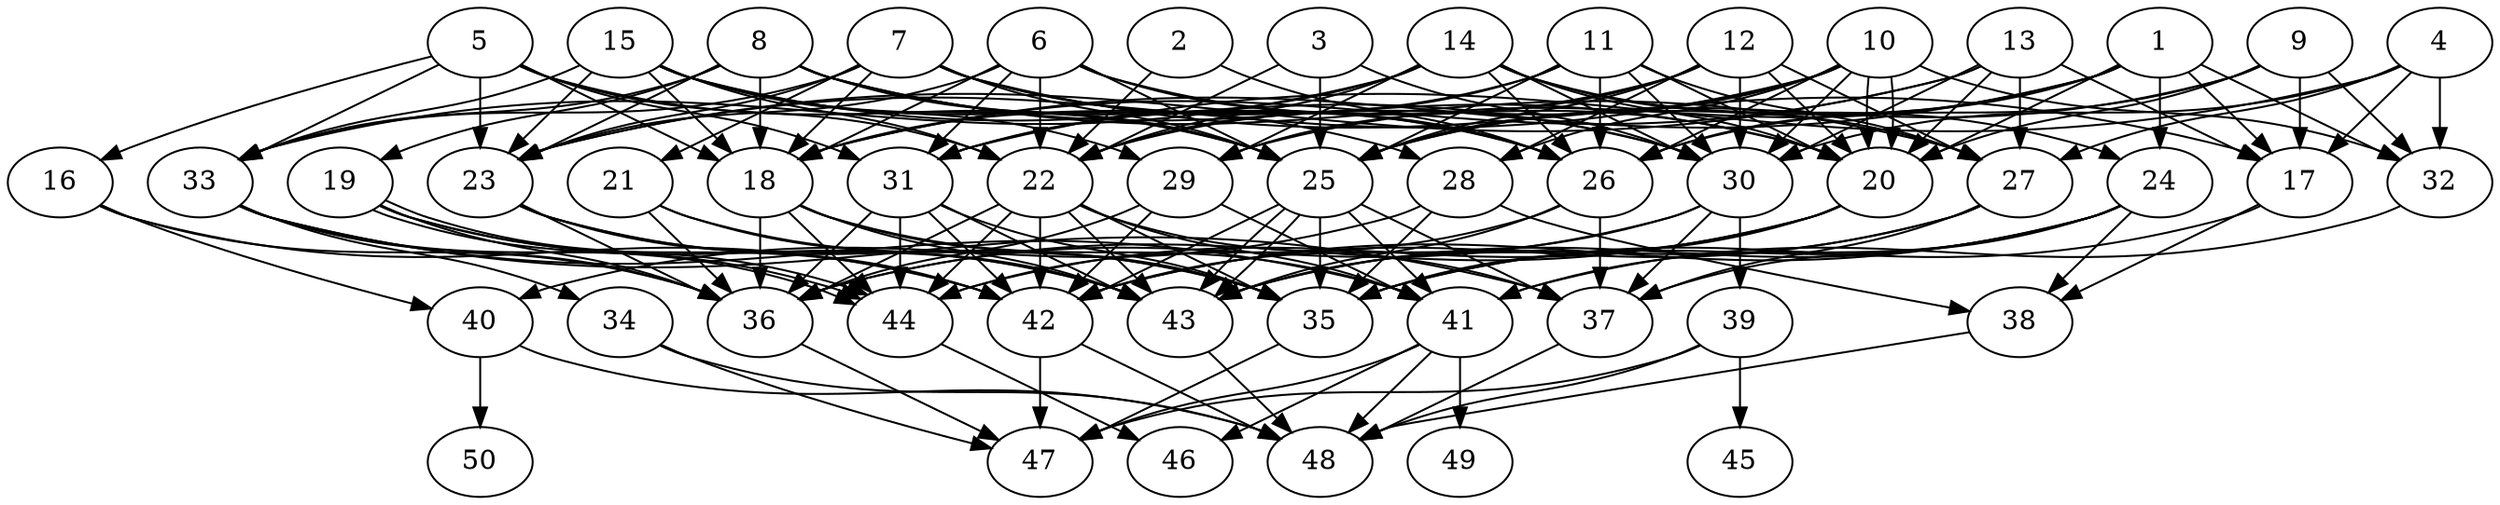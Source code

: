 // DAG automatically generated by daggen at Thu Oct  3 14:07:58 2019
// ./daggen --dot -n 50 --ccr 0.5 --fat 0.7 --regular 0.5 --density 0.7 --mindata 5242880 --maxdata 52428800 
digraph G {
  1 [size="96149504", alpha="0.03", expect_size="48074752"] 
  1 -> 17 [size ="48074752"]
  1 -> 18 [size ="48074752"]
  1 -> 20 [size ="48074752"]
  1 -> 24 [size ="48074752"]
  1 -> 25 [size ="48074752"]
  1 -> 26 [size ="48074752"]
  1 -> 29 [size ="48074752"]
  1 -> 32 [size ="48074752"]
  2 [size="47560704", alpha="0.03", expect_size="23780352"] 
  2 -> 22 [size ="23780352"]
  2 -> 26 [size ="23780352"]
  3 [size="62660608", alpha="0.18", expect_size="31330304"] 
  3 -> 22 [size ="31330304"]
  3 -> 25 [size ="31330304"]
  3 -> 30 [size ="31330304"]
  4 [size="78401536", alpha="0.05", expect_size="39200768"] 
  4 -> 17 [size ="39200768"]
  4 -> 27 [size ="39200768"]
  4 -> 30 [size ="39200768"]
  4 -> 31 [size ="39200768"]
  4 -> 32 [size ="39200768"]
  5 [size="27183104", alpha="0.05", expect_size="13591552"] 
  5 -> 16 [size ="13591552"]
  5 -> 18 [size ="13591552"]
  5 -> 22 [size ="13591552"]
  5 -> 23 [size ="13591552"]
  5 -> 25 [size ="13591552"]
  5 -> 31 [size ="13591552"]
  5 -> 33 [size ="13591552"]
  6 [size="65673216", alpha="0.10", expect_size="32836608"] 
  6 -> 18 [size ="32836608"]
  6 -> 20 [size ="32836608"]
  6 -> 22 [size ="32836608"]
  6 -> 23 [size ="32836608"]
  6 -> 25 [size ="32836608"]
  6 -> 26 [size ="32836608"]
  6 -> 31 [size ="32836608"]
  7 [size="39761920", alpha="0.19", expect_size="19880960"] 
  7 -> 17 [size ="19880960"]
  7 -> 18 [size ="19880960"]
  7 -> 21 [size ="19880960"]
  7 -> 23 [size ="19880960"]
  7 -> 25 [size ="19880960"]
  7 -> 26 [size ="19880960"]
  7 -> 30 [size ="19880960"]
  7 -> 33 [size ="19880960"]
  8 [size="56436736", alpha="0.10", expect_size="28218368"] 
  8 -> 18 [size ="28218368"]
  8 -> 19 [size ="28218368"]
  8 -> 20 [size ="28218368"]
  8 -> 23 [size ="28218368"]
  8 -> 25 [size ="28218368"]
  8 -> 26 [size ="28218368"]
  8 -> 27 [size ="28218368"]
  8 -> 33 [size ="28218368"]
  9 [size="62339072", alpha="0.08", expect_size="31169536"] 
  9 -> 17 [size ="31169536"]
  9 -> 20 [size ="31169536"]
  9 -> 25 [size ="31169536"]
  9 -> 26 [size ="31169536"]
  9 -> 32 [size ="31169536"]
  10 [size="19959808", alpha="0.14", expect_size="9979904"] 
  10 -> 20 [size ="9979904"]
  10 -> 20 [size ="9979904"]
  10 -> 22 [size ="9979904"]
  10 -> 23 [size ="9979904"]
  10 -> 25 [size ="9979904"]
  10 -> 26 [size ="9979904"]
  10 -> 28 [size ="9979904"]
  10 -> 30 [size ="9979904"]
  10 -> 32 [size ="9979904"]
  11 [size="65822720", alpha="0.13", expect_size="32911360"] 
  11 -> 20 [size ="32911360"]
  11 -> 22 [size ="32911360"]
  11 -> 25 [size ="32911360"]
  11 -> 26 [size ="32911360"]
  11 -> 27 [size ="32911360"]
  11 -> 30 [size ="32911360"]
  11 -> 31 [size ="32911360"]
  12 [size="81868800", alpha="0.05", expect_size="40934400"] 
  12 -> 20 [size ="40934400"]
  12 -> 25 [size ="40934400"]
  12 -> 27 [size ="40934400"]
  12 -> 28 [size ="40934400"]
  12 -> 29 [size ="40934400"]
  12 -> 30 [size ="40934400"]
  12 -> 31 [size ="40934400"]
  13 [size="97974272", alpha="0.20", expect_size="48987136"] 
  13 -> 17 [size ="48987136"]
  13 -> 18 [size ="48987136"]
  13 -> 20 [size ="48987136"]
  13 -> 23 [size ="48987136"]
  13 -> 27 [size ="48987136"]
  13 -> 30 [size ="48987136"]
  14 [size="89108480", alpha="0.04", expect_size="44554240"] 
  14 -> 18 [size ="44554240"]
  14 -> 20 [size ="44554240"]
  14 -> 22 [size ="44554240"]
  14 -> 24 [size ="44554240"]
  14 -> 26 [size ="44554240"]
  14 -> 27 [size ="44554240"]
  14 -> 29 [size ="44554240"]
  14 -> 30 [size ="44554240"]
  14 -> 33 [size ="44554240"]
  15 [size="17534976", alpha="0.04", expect_size="8767488"] 
  15 -> 18 [size ="8767488"]
  15 -> 22 [size ="8767488"]
  15 -> 23 [size ="8767488"]
  15 -> 25 [size ="8767488"]
  15 -> 28 [size ="8767488"]
  15 -> 29 [size ="8767488"]
  15 -> 30 [size ="8767488"]
  15 -> 33 [size ="8767488"]
  16 [size="42135552", alpha="0.00", expect_size="21067776"] 
  16 -> 36 [size ="21067776"]
  16 -> 40 [size ="21067776"]
  16 -> 42 [size ="21067776"]
  17 [size="87568384", alpha="0.16", expect_size="43784192"] 
  17 -> 35 [size ="43784192"]
  17 -> 38 [size ="43784192"]
  18 [size="80654336", alpha="0.17", expect_size="40327168"] 
  18 -> 35 [size ="40327168"]
  18 -> 36 [size ="40327168"]
  18 -> 41 [size ="40327168"]
  18 -> 43 [size ="40327168"]
  18 -> 44 [size ="40327168"]
  19 [size="34725888", alpha="0.08", expect_size="17362944"] 
  19 -> 36 [size ="17362944"]
  19 -> 42 [size ="17362944"]
  19 -> 43 [size ="17362944"]
  19 -> 44 [size ="17362944"]
  19 -> 44 [size ="17362944"]
  20 [size="71788544", alpha="0.13", expect_size="35894272"] 
  20 -> 35 [size ="35894272"]
  20 -> 36 [size ="35894272"]
  20 -> 43 [size ="35894272"]
  20 -> 44 [size ="35894272"]
  21 [size="41525248", alpha="0.17", expect_size="20762624"] 
  21 -> 35 [size ="20762624"]
  21 -> 36 [size ="20762624"]
  21 -> 43 [size ="20762624"]
  22 [size="104597504", alpha="0.09", expect_size="52298752"] 
  22 -> 35 [size ="52298752"]
  22 -> 36 [size ="52298752"]
  22 -> 37 [size ="52298752"]
  22 -> 41 [size ="52298752"]
  22 -> 42 [size ="52298752"]
  22 -> 43 [size ="52298752"]
  22 -> 44 [size ="52298752"]
  23 [size="34660352", alpha="0.11", expect_size="17330176"] 
  23 -> 35 [size ="17330176"]
  23 -> 36 [size ="17330176"]
  23 -> 42 [size ="17330176"]
  23 -> 43 [size ="17330176"]
  24 [size="34025472", alpha="0.09", expect_size="17012736"] 
  24 -> 35 [size ="17012736"]
  24 -> 37 [size ="17012736"]
  24 -> 38 [size ="17012736"]
  24 -> 41 [size ="17012736"]
  24 -> 42 [size ="17012736"]
  24 -> 43 [size ="17012736"]
  25 [size="53604352", alpha="0.09", expect_size="26802176"] 
  25 -> 35 [size ="26802176"]
  25 -> 37 [size ="26802176"]
  25 -> 41 [size ="26802176"]
  25 -> 42 [size ="26802176"]
  25 -> 43 [size ="26802176"]
  25 -> 43 [size ="26802176"]
  26 [size="71929856", alpha="0.02", expect_size="35964928"] 
  26 -> 37 [size ="35964928"]
  26 -> 43 [size ="35964928"]
  26 -> 44 [size ="35964928"]
  27 [size="72628224", alpha="0.00", expect_size="36314112"] 
  27 -> 37 [size ="36314112"]
  27 -> 42 [size ="36314112"]
  27 -> 43 [size ="36314112"]
  28 [size="53684224", alpha="0.08", expect_size="26842112"] 
  28 -> 35 [size ="26842112"]
  28 -> 38 [size ="26842112"]
  28 -> 40 [size ="26842112"]
  29 [size="37267456", alpha="0.08", expect_size="18633728"] 
  29 -> 36 [size ="18633728"]
  29 -> 41 [size ="18633728"]
  29 -> 42 [size ="18633728"]
  30 [size="72667136", alpha="0.09", expect_size="36333568"] 
  30 -> 36 [size ="36333568"]
  30 -> 37 [size ="36333568"]
  30 -> 39 [size ="36333568"]
  30 -> 42 [size ="36333568"]
  31 [size="40409088", alpha="0.02", expect_size="20204544"] 
  31 -> 35 [size ="20204544"]
  31 -> 36 [size ="20204544"]
  31 -> 42 [size ="20204544"]
  31 -> 43 [size ="20204544"]
  31 -> 44 [size ="20204544"]
  32 [size="26157056", alpha="0.10", expect_size="13078528"] 
  32 -> 41 [size ="13078528"]
  33 [size="66990080", alpha="0.17", expect_size="33495040"] 
  33 -> 34 [size ="33495040"]
  33 -> 36 [size ="33495040"]
  33 -> 37 [size ="33495040"]
  33 -> 41 [size ="33495040"]
  33 -> 44 [size ="33495040"]
  34 [size="26337280", alpha="0.00", expect_size="13168640"] 
  34 -> 47 [size ="13168640"]
  34 -> 48 [size ="13168640"]
  35 [size="66488320", alpha="0.05", expect_size="33244160"] 
  35 -> 47 [size ="33244160"]
  36 [size="15396864", alpha="0.17", expect_size="7698432"] 
  36 -> 47 [size ="7698432"]
  37 [size="22624256", alpha="0.05", expect_size="11312128"] 
  37 -> 48 [size ="11312128"]
  38 [size="23070720", alpha="0.07", expect_size="11535360"] 
  38 -> 48 [size ="11535360"]
  39 [size="62693376", alpha="0.15", expect_size="31346688"] 
  39 -> 45 [size ="31346688"]
  39 -> 47 [size ="31346688"]
  39 -> 48 [size ="31346688"]
  40 [size="98971648", alpha="0.16", expect_size="49485824"] 
  40 -> 48 [size ="49485824"]
  40 -> 50 [size ="49485824"]
  41 [size="47009792", alpha="0.04", expect_size="23504896"] 
  41 -> 46 [size ="23504896"]
  41 -> 47 [size ="23504896"]
  41 -> 48 [size ="23504896"]
  41 -> 49 [size ="23504896"]
  42 [size="56516608", alpha="0.11", expect_size="28258304"] 
  42 -> 47 [size ="28258304"]
  42 -> 48 [size ="28258304"]
  43 [size="104507392", alpha="0.04", expect_size="52253696"] 
  43 -> 48 [size ="52253696"]
  44 [size="89726976", alpha="0.01", expect_size="44863488"] 
  44 -> 46 [size ="44863488"]
  45 [size="90800128", alpha="0.08", expect_size="45400064"] 
  46 [size="20404224", alpha="0.07", expect_size="10202112"] 
  47 [size="98938880", alpha="0.00", expect_size="49469440"] 
  48 [size="25995264", alpha="0.02", expect_size="12997632"] 
  49 [size="60491776", alpha="0.10", expect_size="30245888"] 
  50 [size="37924864", alpha="0.11", expect_size="18962432"] 
}
